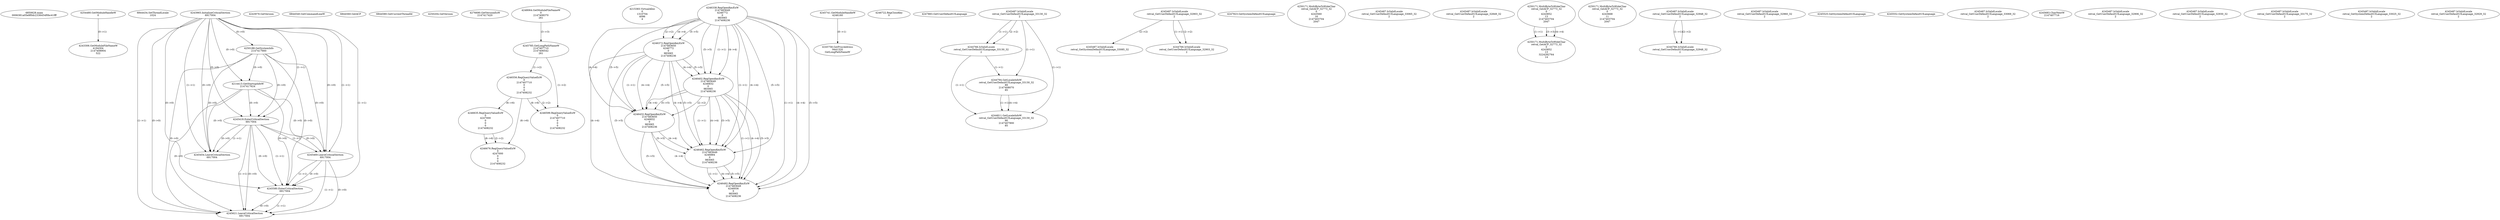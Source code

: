 // Global SCDG with merge call
digraph {
	0 [label="6850628.main
0006381a05e9f0dc2336454f0bc41fff"]
	1 [label="4254480.GetModuleHandleW
0"]
	2 [label="6844434.SetThreadLocale
1024"]
	3 [label="4243965.InitializeCriticalSection
6917004"]
	4 [label="4243979.GetVersion
"]
	5 [label="4250188.GetSystemInfo
2147417660"]
	3 -> 5 [label="(0-->0)"]
	6 [label="6844540.GetCommandLineW
"]
	7 [label="4214413.GetStartupInfoW
2147417624"]
	3 -> 7 [label="(0-->0)"]
	5 -> 7 [label="(0-->0)"]
	8 [label="6844560.GetACP
"]
	9 [label="6844580.GetCurrentThreadId
"]
	10 [label="4250204.GetVersion
"]
	11 [label="4276690.GetVersionExW
2147417420"]
	12 [label="4243306.GetModuleFileNameW
4194304
2147408904
522"]
	1 -> 12 [label="(0-->1)"]
	13 [label="4248064.GetModuleFileNameW
0
2147408370
261"]
	14 [label="4215383.VirtualAlloc
0
1310704
4096
4"]
	15 [label="4246338.RegOpenKeyExW
2147483649
4246772
0
983065
2147408236"]
	16 [label="4246372.RegOpenKeyExW
2147483650
4246772
0
983065
2147408236"]
	15 -> 16 [label="(2-->2)"]
	15 -> 16 [label="(4-->4)"]
	15 -> 16 [label="(5-->5)"]
	17 [label="4246402.RegOpenKeyExW
2147483649
4246832
0
983065
2147408236"]
	15 -> 17 [label="(1-->1)"]
	15 -> 17 [label="(4-->4)"]
	16 -> 17 [label="(4-->4)"]
	15 -> 17 [label="(5-->5)"]
	16 -> 17 [label="(5-->5)"]
	18 [label="4246432.RegOpenKeyExW
2147483650
4246832
0
983065
2147408236"]
	16 -> 18 [label="(1-->1)"]
	17 -> 18 [label="(2-->2)"]
	15 -> 18 [label="(4-->4)"]
	16 -> 18 [label="(4-->4)"]
	17 -> 18 [label="(4-->4)"]
	15 -> 18 [label="(5-->5)"]
	16 -> 18 [label="(5-->5)"]
	17 -> 18 [label="(5-->5)"]
	19 [label="4245741.GetModuleHandleW
4246160"]
	20 [label="4245758.GetProcAddress
9441320
GetLongPathNameW"]
	19 -> 20 [label="(0-->1)"]
	21 [label="4245785.GetLongPathNameW
2147407710
2147406542
261"]
	13 -> 21 [label="(3-->3)"]
	22 [label="4246556.RegQueryValueExW
0
2147407710
0
0
0
2147408232"]
	21 -> 22 [label="(1-->2)"]
	23 [label="4246599.RegQueryValueExW
0
2147407710
0
0
0
2147408232"]
	21 -> 23 [label="(1-->2)"]
	22 -> 23 [label="(2-->2)"]
	22 -> 23 [label="(6-->6)"]
	24 [label="4246722.RegCloseKey
0"]
	25 [label="4247883.GetUserDefaultUILanguage
"]
	26 [label="4245418.EnterCriticalSection
6917004"]
	3 -> 26 [label="(1-->1)"]
	3 -> 26 [label="(0-->0)"]
	5 -> 26 [label="(0-->0)"]
	7 -> 26 [label="(0-->0)"]
	27 [label="4245469.LeaveCriticalSection
6917004"]
	3 -> 27 [label="(1-->1)"]
	26 -> 27 [label="(1-->1)"]
	3 -> 27 [label="(0-->0)"]
	5 -> 27 [label="(0-->0)"]
	7 -> 27 [label="(0-->0)"]
	26 -> 27 [label="(0-->0)"]
	28 [label="4245487.IsValidLocale
retval_GetUserDefaultUILanguage_33130_32
2"]
	29 [label="4244766.IsValidLocale
retval_GetUserDefaultUILanguage_33130_32
2"]
	28 -> 29 [label="(1-->1)"]
	28 -> 29 [label="(2-->2)"]
	30 [label="4244794.GetLocaleInfoW
retval_GetUserDefaultUILanguage_33130_32
89
2147408070
85"]
	28 -> 30 [label="(1-->1)"]
	29 -> 30 [label="(1-->1)"]
	31 [label="4244811.GetLocaleInfoW
retval_GetUserDefaultUILanguage_33130_32
90
2147407900
85"]
	28 -> 31 [label="(1-->1)"]
	29 -> 31 [label="(1-->1)"]
	30 -> 31 [label="(1-->1)"]
	30 -> 31 [label="(4-->4)"]
	32 [label="4246635.RegQueryValueExW
0
4247000
0
0
0
2147408232"]
	22 -> 32 [label="(6-->6)"]
	33 [label="4245487.IsValidLocale
retval_GetUserDefaultUILanguage_32903_32
2"]
	34 [label="4245580.EnterCriticalSection
6917004"]
	3 -> 34 [label="(1-->1)"]
	26 -> 34 [label="(1-->1)"]
	27 -> 34 [label="(1-->1)"]
	3 -> 34 [label="(0-->0)"]
	5 -> 34 [label="(0-->0)"]
	7 -> 34 [label="(0-->0)"]
	26 -> 34 [label="(0-->0)"]
	27 -> 34 [label="(0-->0)"]
	35 [label="4245621.LeaveCriticalSection
6917004"]
	3 -> 35 [label="(1-->1)"]
	26 -> 35 [label="(1-->1)"]
	27 -> 35 [label="(1-->1)"]
	34 -> 35 [label="(1-->1)"]
	3 -> 35 [label="(0-->0)"]
	5 -> 35 [label="(0-->0)"]
	7 -> 35 [label="(0-->0)"]
	26 -> 35 [label="(0-->0)"]
	27 -> 35 [label="(0-->0)"]
	34 -> 35 [label="(0-->0)"]
	36 [label="4247923.GetSystemDefaultUILanguage
"]
	37 [label="4245487.IsValidLocale
retval_GetSystemDefaultUILanguage_33085_32
2"]
	33 -> 37 [label="(2-->2)"]
	38 [label="4250171.MultiByteToWideChar
retval_GetACP_32773_32
0
4243560
16
2147403704
2047"]
	39 [label="4245487.IsValidLocale
retval_GetUserDefaultUILanguage_33065_32
2"]
	40 [label="4246462.RegOpenKeyExW
2147483649
4246884
0
983065
2147408236"]
	15 -> 40 [label="(1-->1)"]
	17 -> 40 [label="(1-->1)"]
	15 -> 40 [label="(4-->4)"]
	16 -> 40 [label="(4-->4)"]
	17 -> 40 [label="(4-->4)"]
	18 -> 40 [label="(4-->4)"]
	15 -> 40 [label="(5-->5)"]
	16 -> 40 [label="(5-->5)"]
	17 -> 40 [label="(5-->5)"]
	18 -> 40 [label="(5-->5)"]
	41 [label="4246492.RegOpenKeyExW
2147483649
4246936
0
983065
2147408236"]
	15 -> 41 [label="(1-->1)"]
	17 -> 41 [label="(1-->1)"]
	40 -> 41 [label="(1-->1)"]
	15 -> 41 [label="(4-->4)"]
	16 -> 41 [label="(4-->4)"]
	17 -> 41 [label="(4-->4)"]
	18 -> 41 [label="(4-->4)"]
	40 -> 41 [label="(4-->4)"]
	15 -> 41 [label="(5-->5)"]
	16 -> 41 [label="(5-->5)"]
	17 -> 41 [label="(5-->5)"]
	18 -> 41 [label="(5-->5)"]
	40 -> 41 [label="(5-->5)"]
	42 [label="4245487.IsValidLocale
retval_GetUserDefaultUILanguage_32849_32
2"]
	43 [label="4250171.MultiByteToWideChar
retval_GetACP_32773_32
0
4243852
13
2147403704
2047"]
	44 [label="4250171.MultiByteToWideChar
retval_GetACP_32773_32
0
4243852
13
3224282764
14"]
	43 -> 44 [label="(1-->1)"]
	43 -> 44 [label="(3-->3)"]
	43 -> 44 [label="(4-->4)"]
	45 [label="4250171.MultiByteToWideChar
retval_GetACP_32773_32
0
4243668
11
2147403704
2047"]
	46 [label="4245487.IsValidLocale
retval_GetUserDefaultUILanguage_32948_32
2"]
	47 [label="4245487.IsValidLocale
retval_GetUserDefaultUILanguage_32960_32
2"]
	48 [label="4244766.IsValidLocale
retval_GetUserDefaultUILanguage_32903_32
2"]
	33 -> 48 [label="(1-->1)"]
	33 -> 48 [label="(2-->2)"]
	49 [label="4245525.GetSystemDefaultUILanguage
"]
	50 [label="4245552.GetSystemDefaultUILanguage
"]
	51 [label="4246676.RegQueryValueExW
0
4247000
0
0
0
2147408232"]
	32 -> 51 [label="(2-->2)"]
	22 -> 51 [label="(6-->6)"]
	32 -> 51 [label="(6-->6)"]
	52 [label="4245487.IsValidLocale
retval_GetUserDefaultUILanguage_33069_32
2"]
	53 [label="4245683.CharNextW
2147407716"]
	54 [label="4245487.IsValidLocale
retval_GetUserDefaultUILanguage_32906_32
2"]
	55 [label="4244766.IsValidLocale
retval_GetUserDefaultUILanguage_32948_32
2"]
	46 -> 55 [label="(1-->1)"]
	46 -> 55 [label="(2-->2)"]
	56 [label="4245487.IsValidLocale
retval_GetUserDefaultUILanguage_32930_32
2"]
	57 [label="4245487.IsValidLocale
retval_GetUserDefaultUILanguage_33175_32
2"]
	58 [label="4245454.LeaveCriticalSection
6917004"]
	3 -> 58 [label="(1-->1)"]
	26 -> 58 [label="(1-->1)"]
	3 -> 58 [label="(0-->0)"]
	5 -> 58 [label="(0-->0)"]
	7 -> 58 [label="(0-->0)"]
	26 -> 58 [label="(0-->0)"]
	59 [label="4245487.IsValidLocale
retval_GetSystemDefaultUILanguage_33025_32
2"]
	60 [label="4245487.IsValidLocale
retval_GetUserDefaultUILanguage_32929_32
2"]
}
